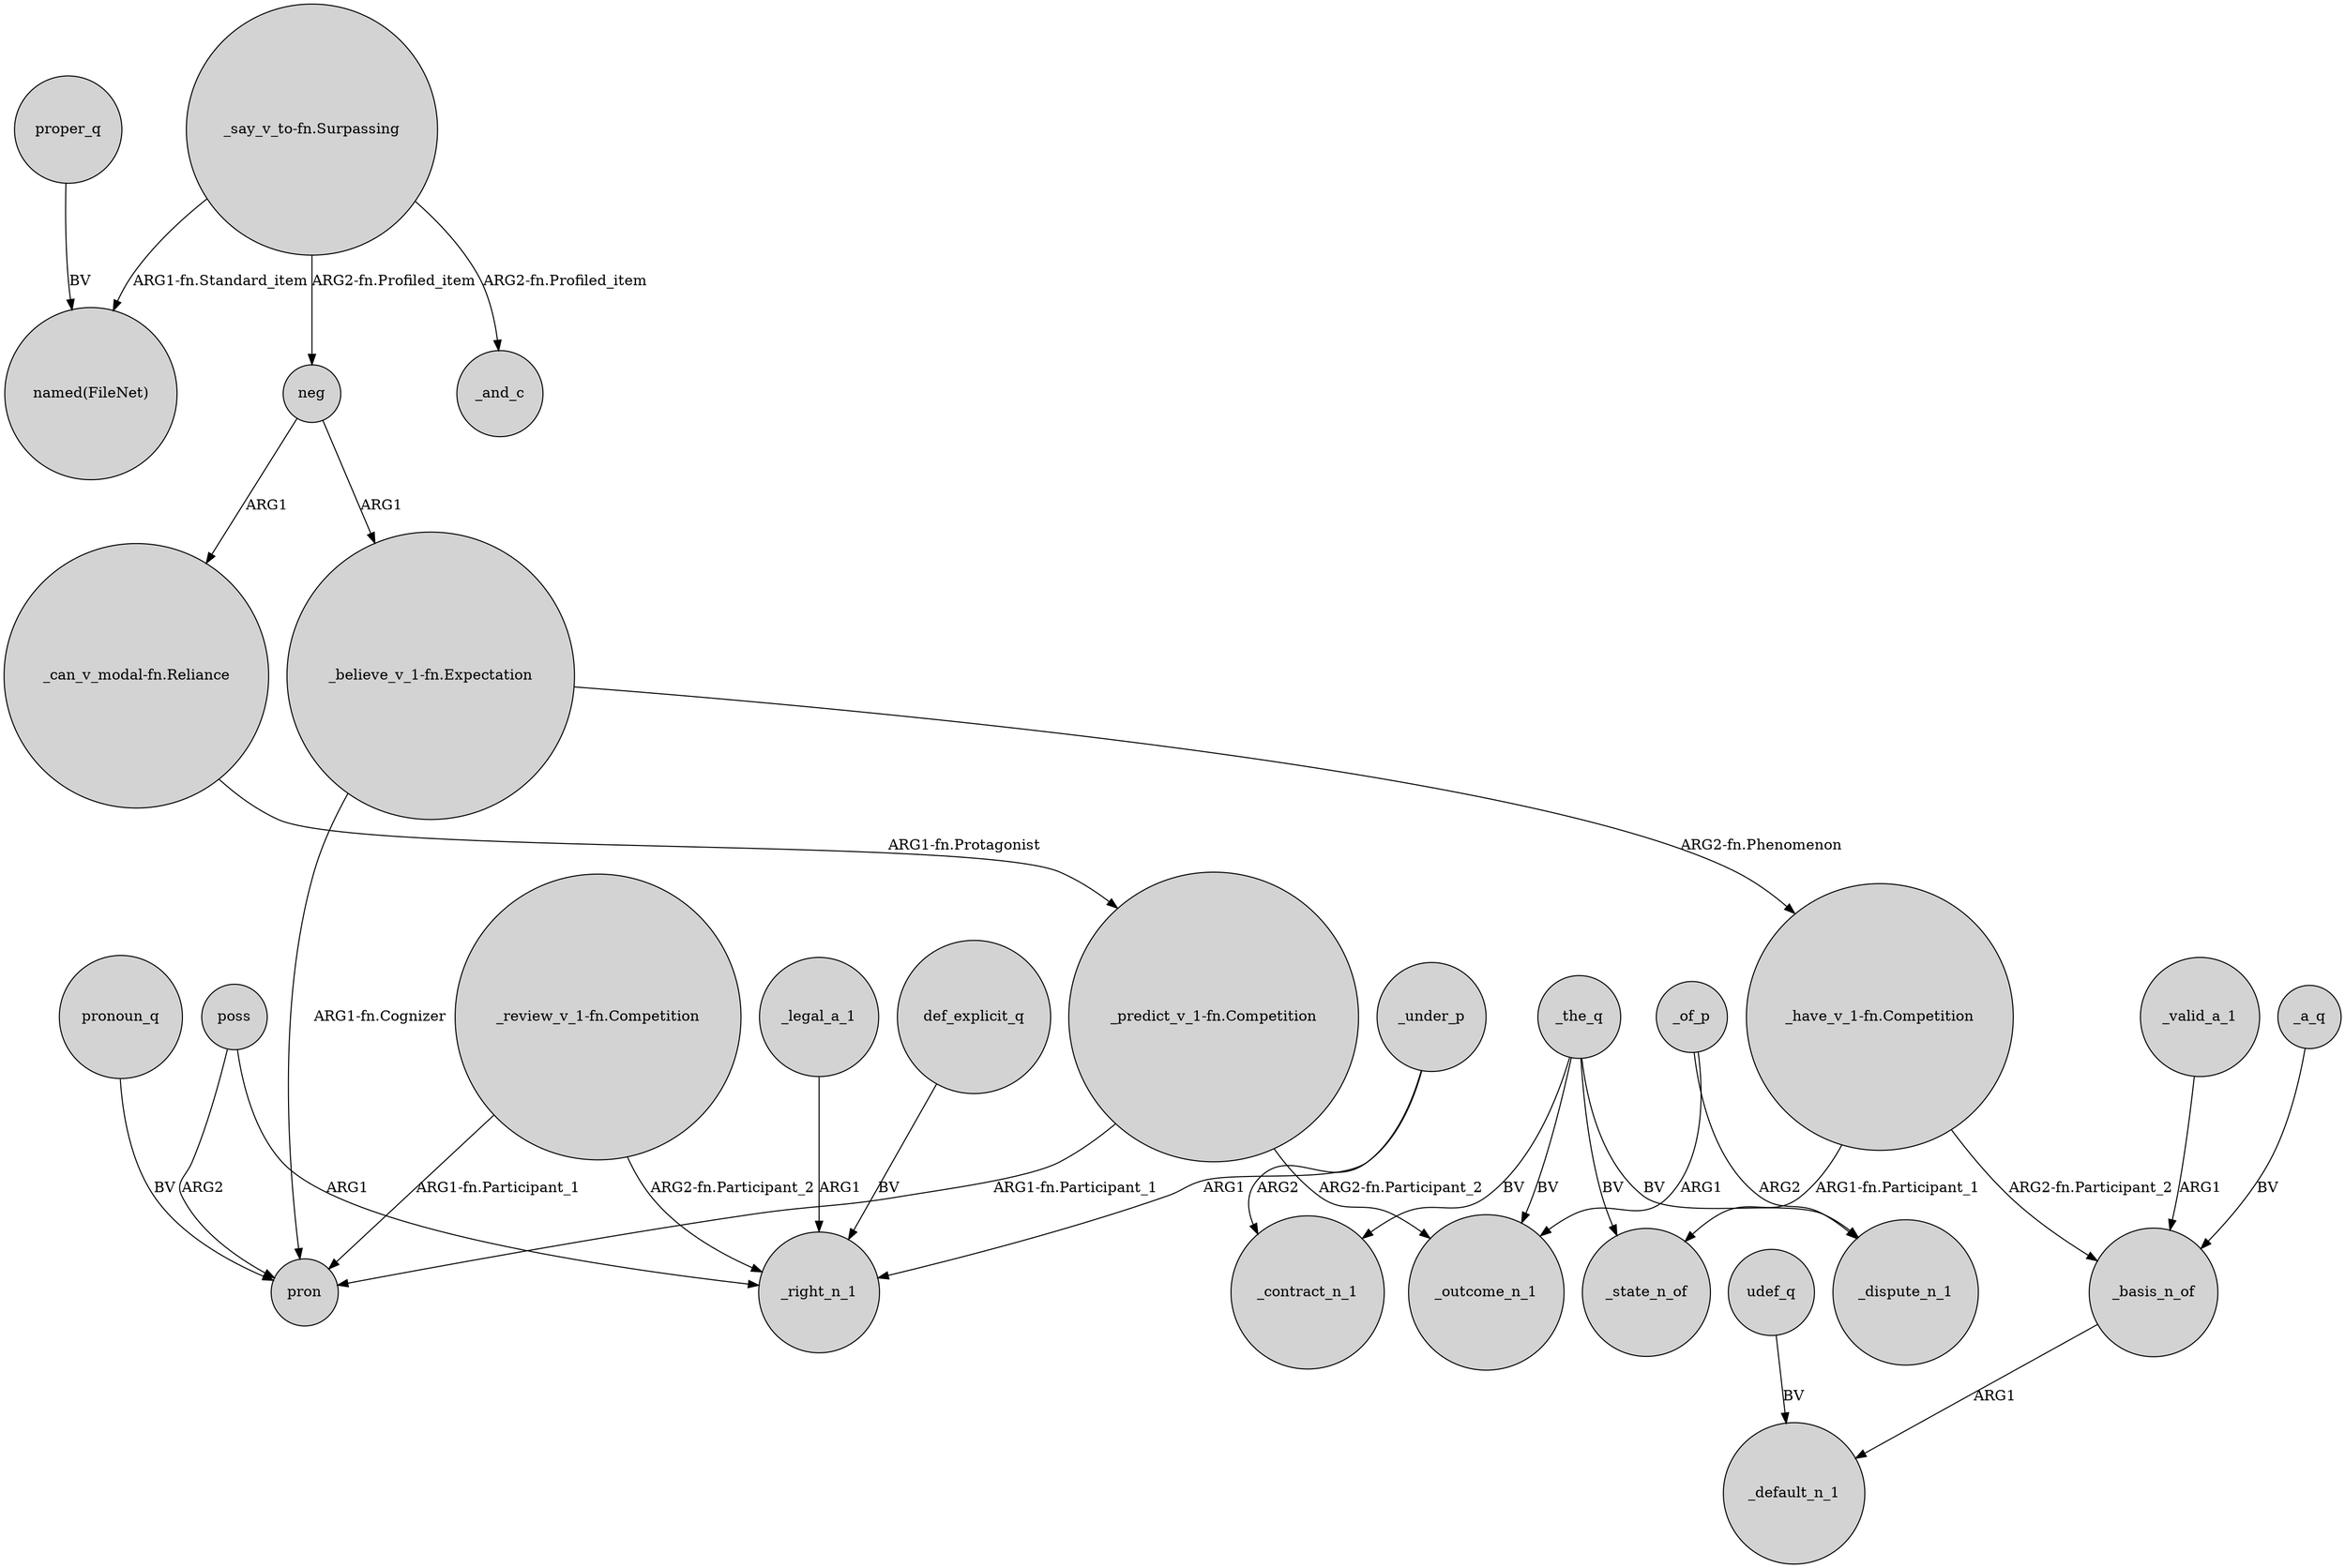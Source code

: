digraph {
	node [shape=circle style=filled]
	proper_q -> "named(FileNet)" [label=BV]
	_under_p -> _right_n_1 [label=ARG1]
	"_have_v_1-fn.Competition" -> _basis_n_of [label="ARG2-fn.Participant_2"]
	"_have_v_1-fn.Competition" -> _state_n_of [label="ARG1-fn.Participant_1"]
	def_explicit_q -> _right_n_1 [label=BV]
	udef_q -> _default_n_1 [label=BV]
	_the_q -> _state_n_of [label=BV]
	"_predict_v_1-fn.Competition" -> pron [label="ARG1-fn.Participant_1"]
	"_review_v_1-fn.Competition" -> pron [label="ARG1-fn.Participant_1"]
	neg -> "_can_v_modal-fn.Reliance" [label=ARG1]
	"_review_v_1-fn.Competition" -> _right_n_1 [label="ARG2-fn.Participant_2"]
	_valid_a_1 -> _basis_n_of [label=ARG1]
	pronoun_q -> pron [label=BV]
	poss -> pron [label=ARG2]
	_of_p -> _dispute_n_1 [label=ARG2]
	_basis_n_of -> _default_n_1 [label=ARG1]
	"_say_v_to-fn.Surpassing" -> "named(FileNet)" [label="ARG1-fn.Standard_item"]
	"_predict_v_1-fn.Competition" -> _outcome_n_1 [label="ARG2-fn.Participant_2"]
	"_say_v_to-fn.Surpassing" -> _and_c [label="ARG2-fn.Profiled_item"]
	_the_q -> _contract_n_1 [label=BV]
	_legal_a_1 -> _right_n_1 [label=ARG1]
	_of_p -> _outcome_n_1 [label=ARG1]
	_the_q -> _dispute_n_1 [label=BV]
	"_believe_v_1-fn.Expectation" -> pron [label="ARG1-fn.Cognizer"]
	poss -> _right_n_1 [label=ARG1]
	"_can_v_modal-fn.Reliance" -> "_predict_v_1-fn.Competition" [label="ARG1-fn.Protagonist"]
	"_believe_v_1-fn.Expectation" -> "_have_v_1-fn.Competition" [label="ARG2-fn.Phenomenon"]
	_the_q -> _outcome_n_1 [label=BV]
	neg -> "_believe_v_1-fn.Expectation" [label=ARG1]
	_under_p -> _contract_n_1 [label=ARG2]
	_a_q -> _basis_n_of [label=BV]
	"_say_v_to-fn.Surpassing" -> neg [label="ARG2-fn.Profiled_item"]
}
